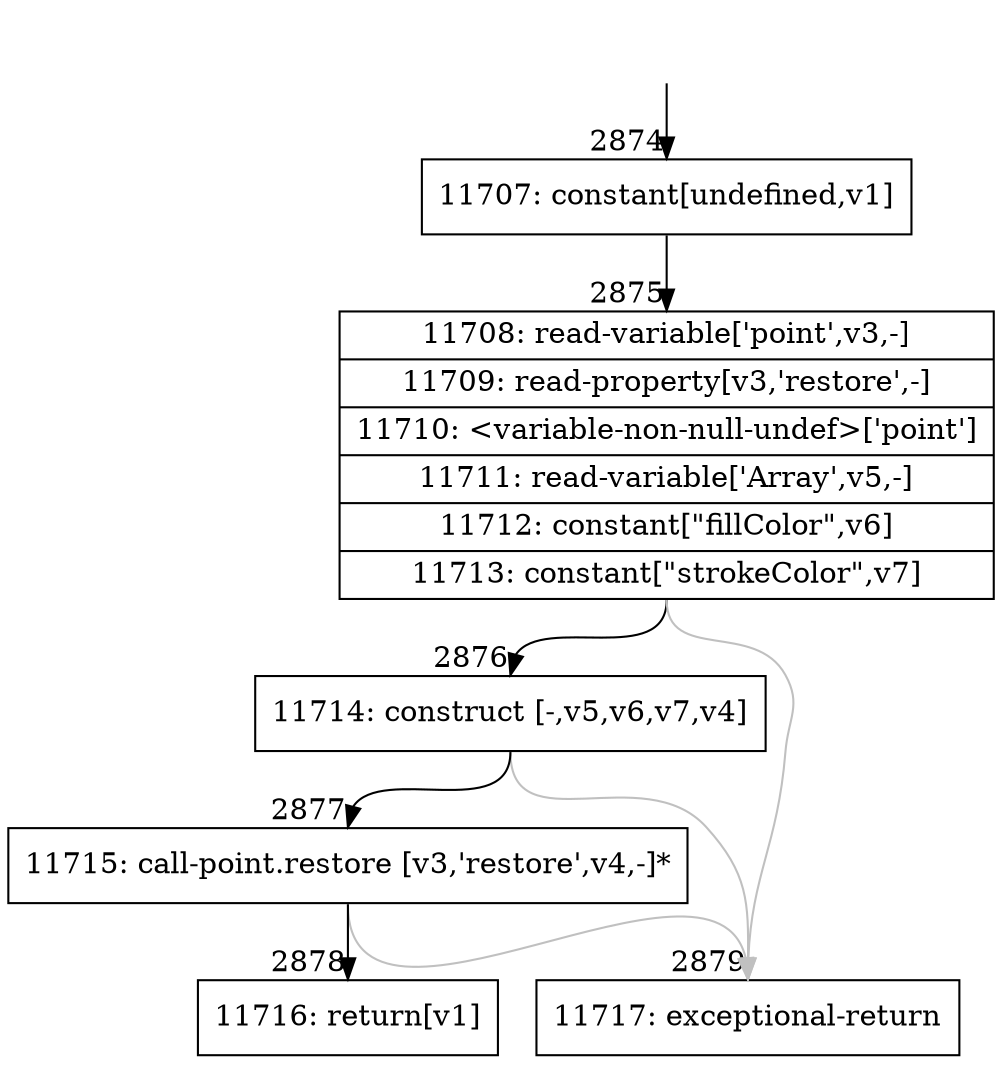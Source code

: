 digraph {
rankdir="TD"
BB_entry274[shape=none,label=""];
BB_entry274 -> BB2874 [tailport=s, headport=n, headlabel="    2874"]
BB2874 [shape=record label="{11707: constant[undefined,v1]}" ] 
BB2874 -> BB2875 [tailport=s, headport=n, headlabel="      2875"]
BB2875 [shape=record label="{11708: read-variable['point',v3,-]|11709: read-property[v3,'restore',-]|11710: \<variable-non-null-undef\>['point']|11711: read-variable['Array',v5,-]|11712: constant[\"fillColor\",v6]|11713: constant[\"strokeColor\",v7]}" ] 
BB2875 -> BB2876 [tailport=s, headport=n, headlabel="      2876"]
BB2875 -> BB2879 [tailport=s, headport=n, color=gray, headlabel="      2879"]
BB2876 [shape=record label="{11714: construct [-,v5,v6,v7,v4]}" ] 
BB2876 -> BB2877 [tailport=s, headport=n, headlabel="      2877"]
BB2876 -> BB2879 [tailport=s, headport=n, color=gray]
BB2877 [shape=record label="{11715: call-point.restore [v3,'restore',v4,-]*}" ] 
BB2877 -> BB2878 [tailport=s, headport=n, headlabel="      2878"]
BB2877 -> BB2879 [tailport=s, headport=n, color=gray]
BB2878 [shape=record label="{11716: return[v1]}" ] 
BB2879 [shape=record label="{11717: exceptional-return}" ] 
//#$~ 3222
}
